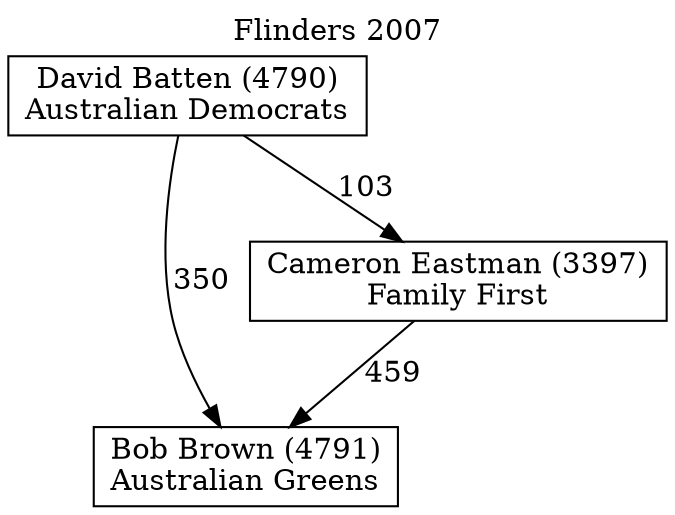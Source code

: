 // House preference flow
digraph "Bob Brown (4791)_Flinders_2007" {
	graph [label="Flinders 2007" labelloc=t mclimit=10]
	node [shape=box]
	"Bob Brown (4791)" [label="Bob Brown (4791)
Australian Greens"]
	"Cameron Eastman (3397)" [label="Cameron Eastman (3397)
Family First"]
	"David Batten (4790)" [label="David Batten (4790)
Australian Democrats"]
	"Cameron Eastman (3397)" -> "Bob Brown (4791)" [label=459]
	"David Batten (4790)" -> "Bob Brown (4791)" [label=350]
	"David Batten (4790)" -> "Cameron Eastman (3397)" [label=103]
}

